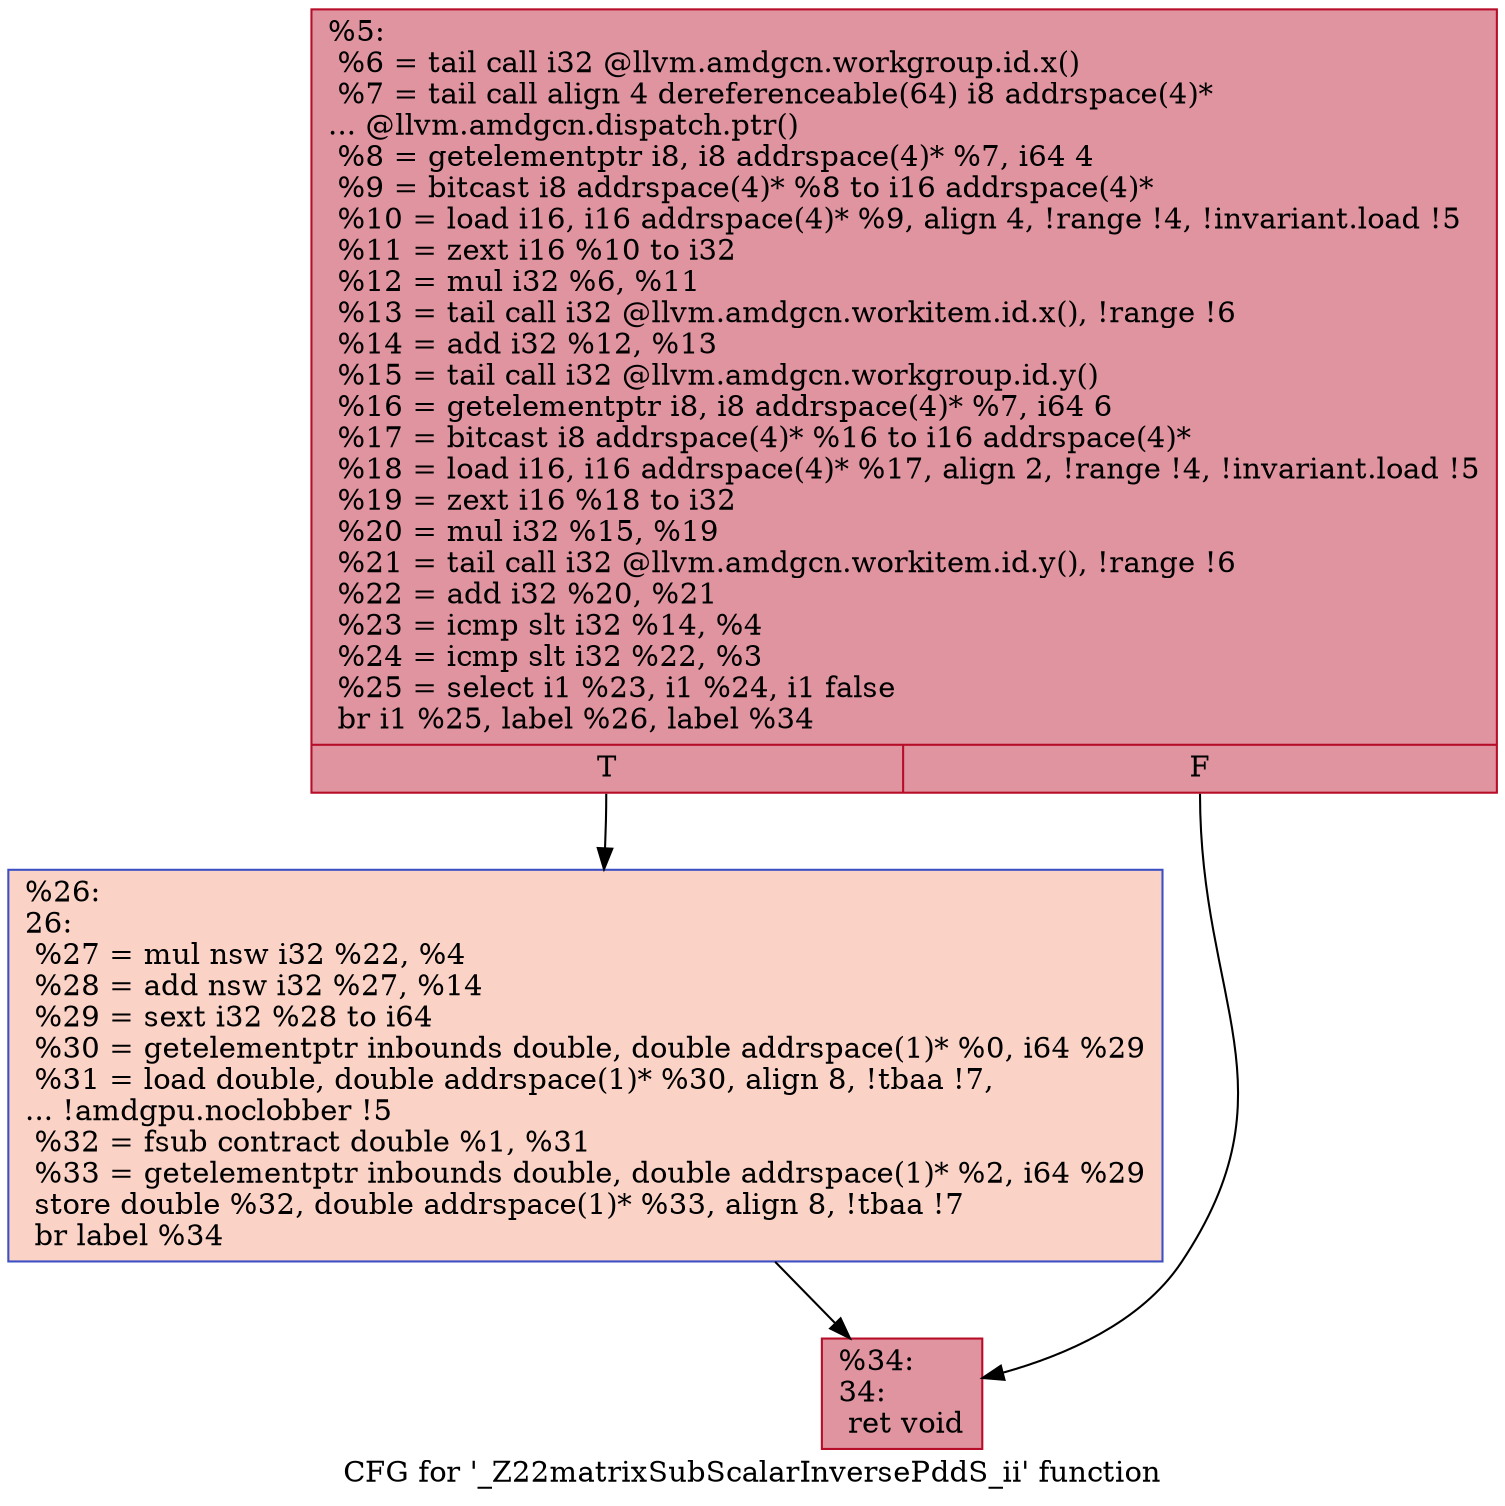 digraph "CFG for '_Z22matrixSubScalarInversePddS_ii' function" {
	label="CFG for '_Z22matrixSubScalarInversePddS_ii' function";

	Node0x4fd93c0 [shape=record,color="#b70d28ff", style=filled, fillcolor="#b70d2870",label="{%5:\l  %6 = tail call i32 @llvm.amdgcn.workgroup.id.x()\l  %7 = tail call align 4 dereferenceable(64) i8 addrspace(4)*\l... @llvm.amdgcn.dispatch.ptr()\l  %8 = getelementptr i8, i8 addrspace(4)* %7, i64 4\l  %9 = bitcast i8 addrspace(4)* %8 to i16 addrspace(4)*\l  %10 = load i16, i16 addrspace(4)* %9, align 4, !range !4, !invariant.load !5\l  %11 = zext i16 %10 to i32\l  %12 = mul i32 %6, %11\l  %13 = tail call i32 @llvm.amdgcn.workitem.id.x(), !range !6\l  %14 = add i32 %12, %13\l  %15 = tail call i32 @llvm.amdgcn.workgroup.id.y()\l  %16 = getelementptr i8, i8 addrspace(4)* %7, i64 6\l  %17 = bitcast i8 addrspace(4)* %16 to i16 addrspace(4)*\l  %18 = load i16, i16 addrspace(4)* %17, align 2, !range !4, !invariant.load !5\l  %19 = zext i16 %18 to i32\l  %20 = mul i32 %15, %19\l  %21 = tail call i32 @llvm.amdgcn.workitem.id.y(), !range !6\l  %22 = add i32 %20, %21\l  %23 = icmp slt i32 %14, %4\l  %24 = icmp slt i32 %22, %3\l  %25 = select i1 %23, i1 %24, i1 false\l  br i1 %25, label %26, label %34\l|{<s0>T|<s1>F}}"];
	Node0x4fd93c0:s0 -> Node0x4fdce70;
	Node0x4fd93c0:s1 -> Node0x4fdcf00;
	Node0x4fdce70 [shape=record,color="#3d50c3ff", style=filled, fillcolor="#f59c7d70",label="{%26:\l26:                                               \l  %27 = mul nsw i32 %22, %4\l  %28 = add nsw i32 %27, %14\l  %29 = sext i32 %28 to i64\l  %30 = getelementptr inbounds double, double addrspace(1)* %0, i64 %29\l  %31 = load double, double addrspace(1)* %30, align 8, !tbaa !7,\l... !amdgpu.noclobber !5\l  %32 = fsub contract double %1, %31\l  %33 = getelementptr inbounds double, double addrspace(1)* %2, i64 %29\l  store double %32, double addrspace(1)* %33, align 8, !tbaa !7\l  br label %34\l}"];
	Node0x4fdce70 -> Node0x4fdcf00;
	Node0x4fdcf00 [shape=record,color="#b70d28ff", style=filled, fillcolor="#b70d2870",label="{%34:\l34:                                               \l  ret void\l}"];
}
